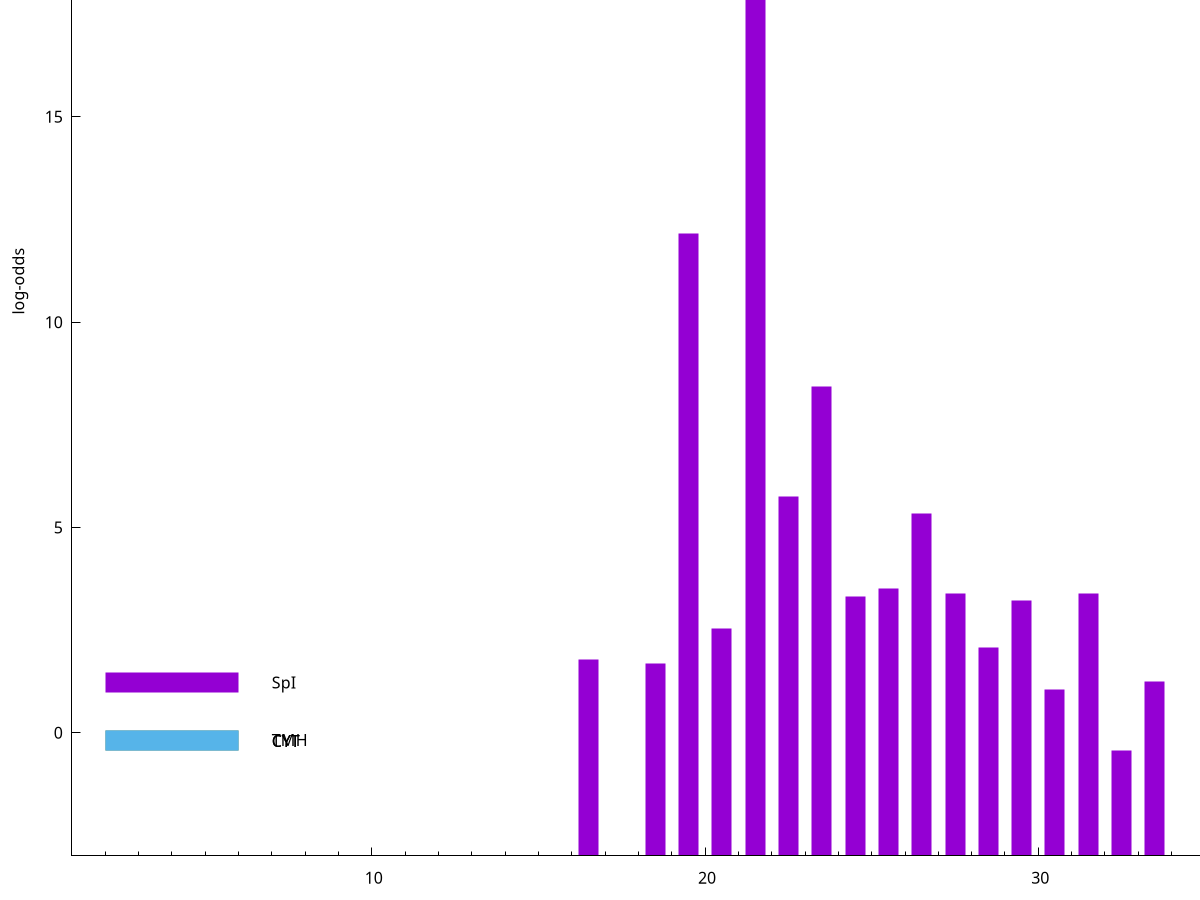 set title "LipoP predictions for SRR3467249.gff"
set size 2., 1.4
set xrange [1:70] 
set mxtics 10
set yrange [-3:25]
set y2range [0:28]
set ylabel "log-odds"
set term postscript eps color solid "Helvetica" 30
set output "SRR3467249.gff42.eps"
set arrow from 2,20.0079 to 6,20.0079 nohead lt 1 lw 20
set label "SpI" at 7,20.0079
set arrow from 2,1.22181 to 6,1.22181 nohead lt 1 lw 20
set label "SpI" at 7,1.22181
set arrow from 2,-0.17879 to 6,-0.17879 nohead lt 4 lw 20
set label "TMH" at 7,-0.17879
set arrow from 2,-0.200913 to 6,-0.200913 nohead lt 3 lw 20
set label "CYT" at 7,-0.200913
set arrow from 2,-0.200913 to 6,-0.200913 nohead lt 3 lw 20
set label "CYT" at 7,-0.200913
set arrow from 2,20.0079 to 6,20.0079 nohead lt 1 lw 20
set label "SpI" at 7,20.0079
# NOTE: The scores below are the log-odds scores with the threshold
# NOTE: subtracted (a hack to make gnuplot make the histogram all
# NOTE: look nice).
plot "-" axes x1y2 title "" with impulses lt 1 lw 20
21.500000 23.000900
19.500000 15.169100
23.500000 11.424350
22.500000 8.748260
26.500000 8.331780
25.500000 6.514870
31.500000 6.402420
27.500000 6.397420
24.500000 6.329050
29.500000 6.214290
20.500000 5.549810
28.500000 5.084350
16.500000 4.782740
18.500000 4.683930
33.500000 4.236580
30.500000 4.064590
32.500000 2.565772
e
exit

